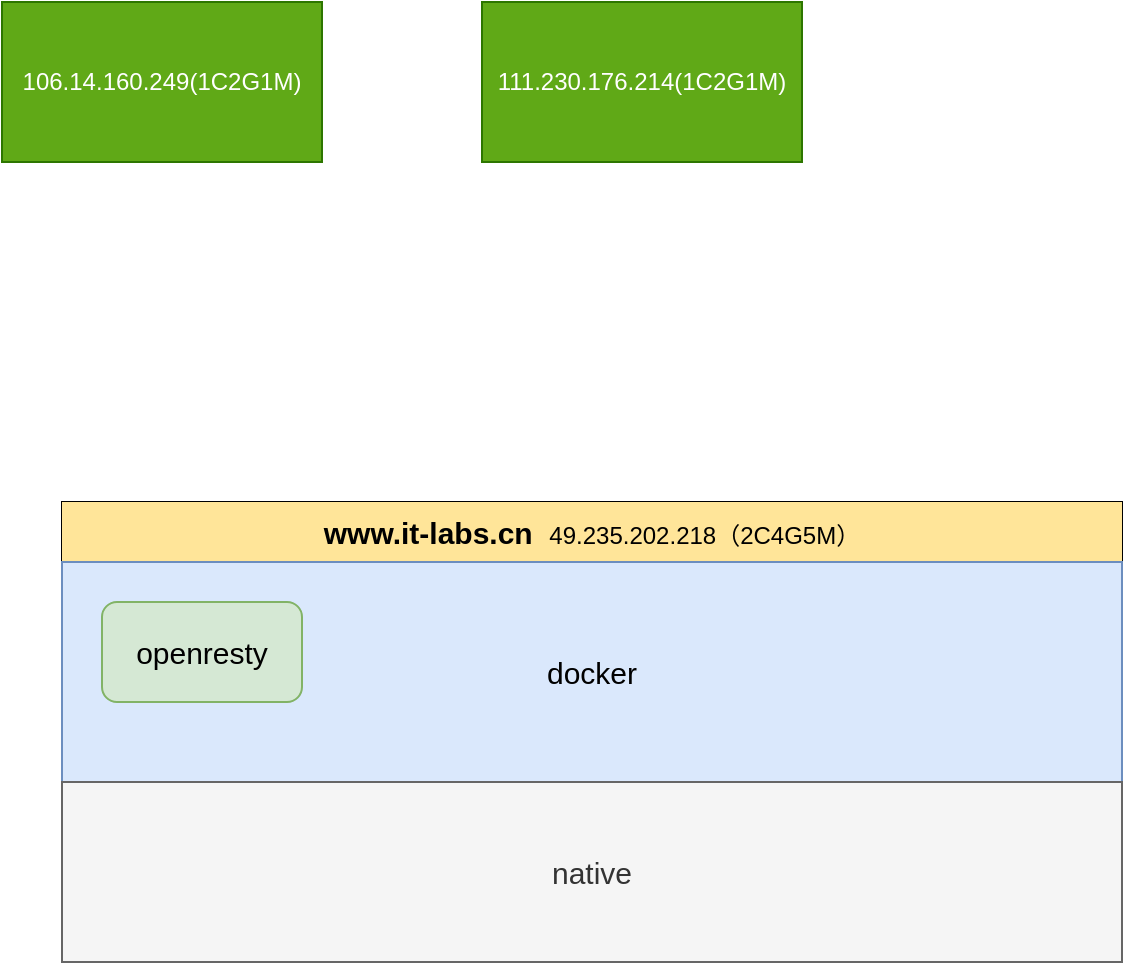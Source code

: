 <mxfile version="12.3.3" type="github" pages="1">
  <diagram id="vsLNFiFzcOLU6mqz9HoO" name="第 1 页">
    <mxGraphModel dx="1422" dy="800" grid="1" gridSize="10" guides="1" tooltips="1" connect="1" arrows="1" fold="1" page="1" pageScale="1" pageWidth="827" pageHeight="1169" math="0" shadow="0">
      <root>
        <mxCell id="0"/>
        <mxCell id="1" parent="0"/>
        <mxCell id="kFPdA1apWSafsG1brO9G-1" value="106.14.160.249(1C2G1M)" style="rounded=0;whiteSpace=wrap;html=1;fillColor=#60a917;strokeColor=#2D7600;fontColor=#ffffff;" parent="1" vertex="1">
          <mxGeometry x="120" y="160" width="160" height="80" as="geometry"/>
        </mxCell>
        <mxCell id="kFPdA1apWSafsG1brO9G-2" value="111.230.176.214(1C2G1M)" style="rounded=0;whiteSpace=wrap;html=1;fillColor=#60a917;strokeColor=#2D7600;fontColor=#ffffff;" parent="1" vertex="1">
          <mxGeometry x="360" y="160" width="160" height="80" as="geometry"/>
        </mxCell>
        <mxCell id="kFPdA1apWSafsG1brO9G-3" value="" style="rounded=0;whiteSpace=wrap;html=1;" parent="1" vertex="1">
          <mxGeometry x="150" y="410" width="530" height="230" as="geometry"/>
        </mxCell>
        <mxCell id="6ScUXEc-kYByqR0CnfM5-2" value="www.it-labs.cn&amp;nbsp;&amp;nbsp;&lt;span style=&quot;font-size: 12px ; font-weight: 400&quot;&gt;49.235.202.218（2C4G5M）&lt;/span&gt;" style="text;html=1;strokeColor=none;fillColor=#FFE599;align=center;verticalAlign=middle;whiteSpace=wrap;rounded=0;fontStyle=1;fontSize=15;" vertex="1" parent="1">
          <mxGeometry x="150" y="410" width="530" height="30" as="geometry"/>
        </mxCell>
        <mxCell id="6ScUXEc-kYByqR0CnfM5-4" value="docker" style="rounded=0;whiteSpace=wrap;html=1;fillColor=#dae8fc;fontSize=15;strokeColor=#6c8ebf;" vertex="1" parent="1">
          <mxGeometry x="150" y="440" width="530" height="110" as="geometry"/>
        </mxCell>
        <mxCell id="6ScUXEc-kYByqR0CnfM5-3" value="openresty" style="rounded=1;whiteSpace=wrap;html=1;fillColor=#d5e8d4;fontSize=15;strokeColor=#82b366;" vertex="1" parent="1">
          <mxGeometry x="170" y="460" width="100" height="50" as="geometry"/>
        </mxCell>
        <mxCell id="6ScUXEc-kYByqR0CnfM5-5" value="native" style="rounded=0;whiteSpace=wrap;html=1;fillColor=#f5f5f5;fontSize=15;strokeColor=#666666;fontColor=#333333;" vertex="1" parent="1">
          <mxGeometry x="150" y="550" width="530" height="90" as="geometry"/>
        </mxCell>
      </root>
    </mxGraphModel>
  </diagram>
</mxfile>
